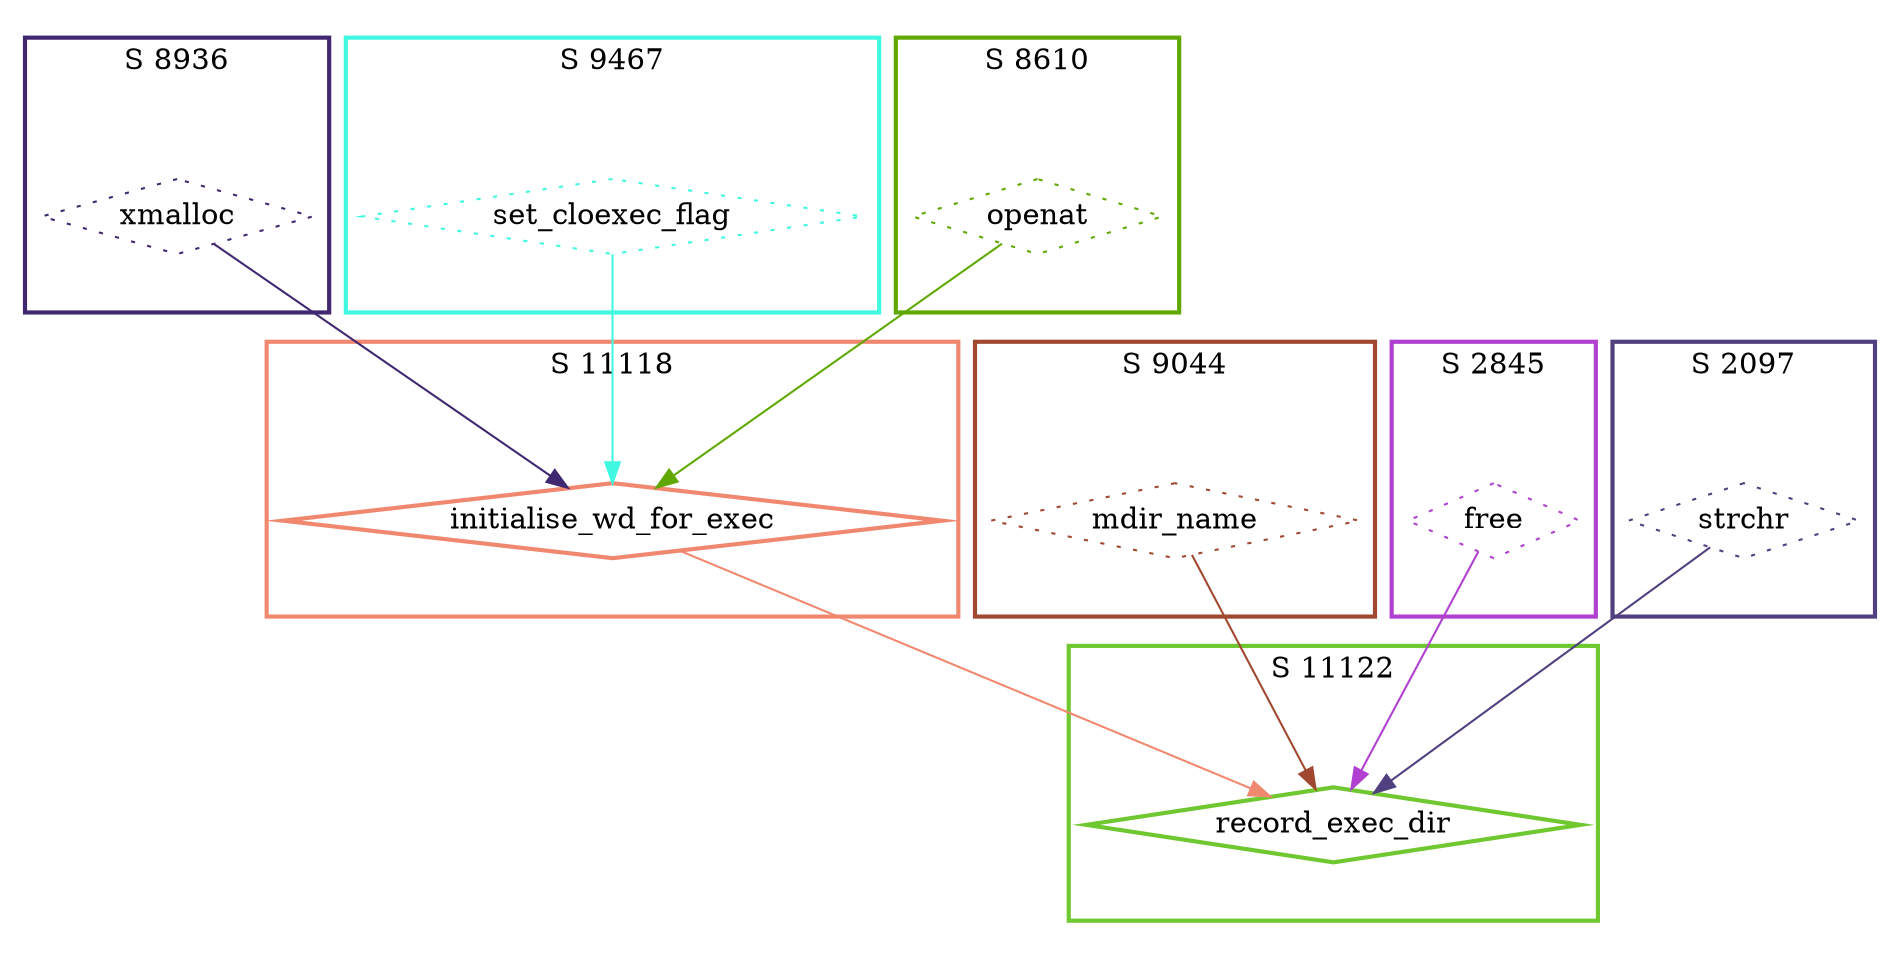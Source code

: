 digraph G {
  ratio=0.500000;
  "UV xmalloc (8936)" [shape=diamond, label="xmalloc", color="#402870",
                       style=dotted];
  "UV mdir_name (9044)" [shape=diamond, label="mdir_name", color="#A04830",
                         style=dotted];
  "UV free (2845)" [shape=diamond, label="free", color="#B040D0",
                    style=dotted];
  "UV set_cloexec_flag (9467)" [shape=diamond, label="set_cloexec_flag",
                                color="#40F8E0", style=dotted];
  "UV initialise_wd_for_exec (11118)" [shape=diamond,
                                       label="initialise_wd_for_exec",
                                       color="#F08870", style=bold];
  "UV strchr (2097)" [shape=diamond, label="strchr", color="#504080",
                      style=dotted];
  "UV record_exec_dir (11122)" [shape=diamond, label="record_exec_dir",
                                color="#70C830", style=bold];
  "UV openat (8610)" [shape=diamond, label="openat", color="#60A800",
                      style=dotted];
  
  subgraph cluster_11118 { label="S 11118";
    color="#F08870";
    style=bold;
    "UV initialise_wd_for_exec (11118)"; };
  subgraph cluster_9467 { label="S 9467";
    color="#40F8E0";
    style=bold;
    "UV set_cloexec_flag (9467)"; };
  subgraph cluster_2845 { label="S 2845";
    color="#B040D0";
    style=bold;
    "UV free (2845)"; };
  subgraph cluster_8610 { label="S 8610";
    color="#60A800";
    style=bold;
    "UV openat (8610)"; };
  subgraph cluster_8936 { label="S 8936";
    color="#402870";
    style=bold;
    "UV xmalloc (8936)"; };
  subgraph cluster_11122 { label="S 11122";
    color="#70C830";
    style=bold;
    "UV record_exec_dir (11122)"; };
  subgraph cluster_2097 { label="S 2097";
    color="#504080";
    style=bold;
    "UV strchr (2097)"; };
  subgraph cluster_9044 { label="S 9044";
    color="#A04830";
    style=bold;
    "UV mdir_name (9044)"; };
  
  "UV xmalloc (8936)" -> "UV initialise_wd_for_exec (11118)" [color="#402870"];
  "UV mdir_name (9044)" -> "UV record_exec_dir (11122)" [color="#A04830"];
  "UV free (2845)" -> "UV record_exec_dir (11122)" [color="#B040D0"];
  "UV set_cloexec_flag (9467)" -> "UV initialise_wd_for_exec (11118)" [
  color="#40F8E0"];
  "UV initialise_wd_for_exec (11118)" -> "UV record_exec_dir (11122)" [
  color="#F08870"];
  "UV strchr (2097)" -> "UV record_exec_dir (11122)" [color="#504080"];
  "UV openat (8610)" -> "UV initialise_wd_for_exec (11118)" [color="#60A800"];
  
  }